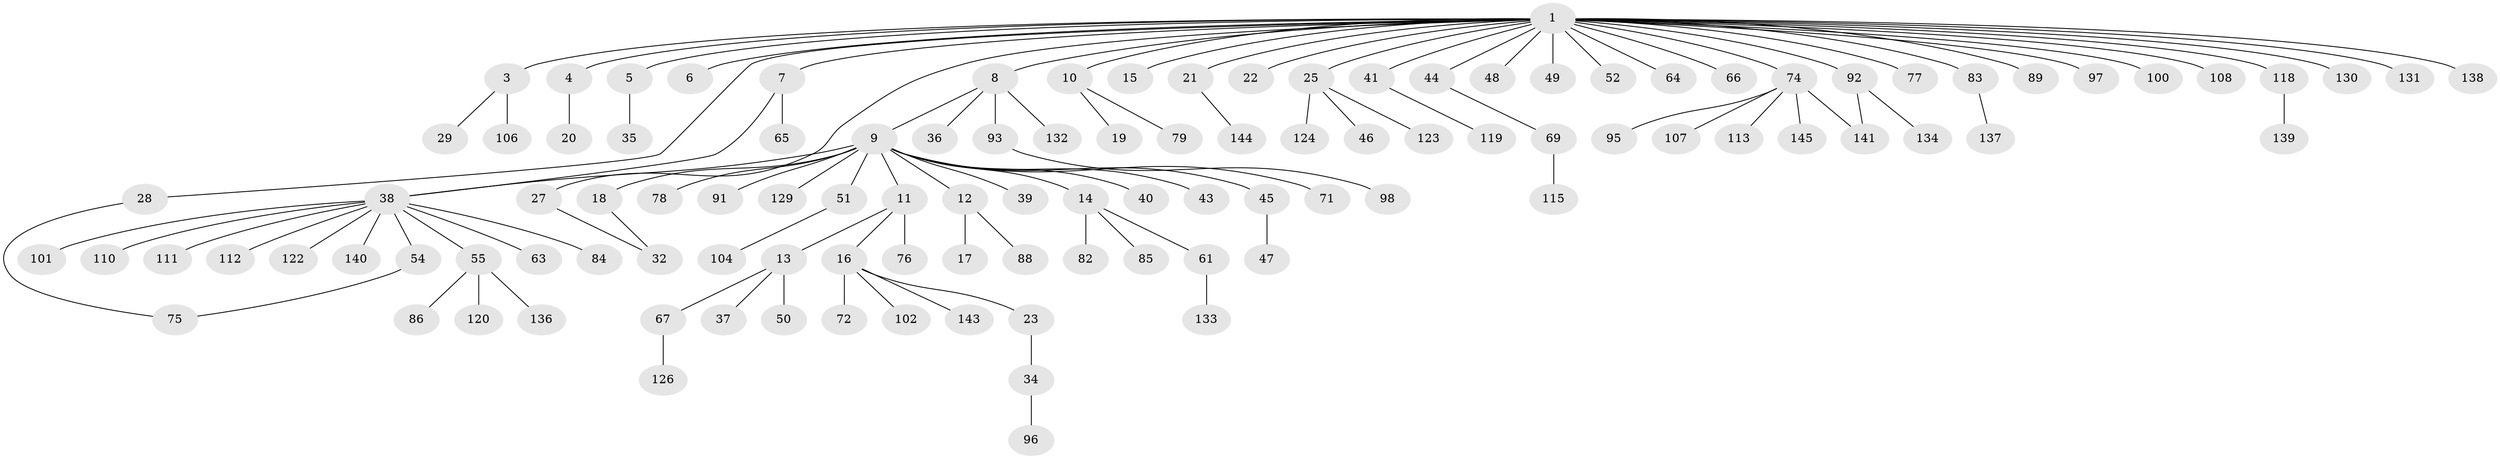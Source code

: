 // original degree distribution, {25: 0.006896551724137931, 10: 0.006896551724137931, 3: 0.0896551724137931, 1: 0.6068965517241379, 6: 0.006896551724137931, 15: 0.006896551724137931, 4: 0.020689655172413793, 5: 0.041379310344827586, 2: 0.20689655172413793, 13: 0.006896551724137931}
// Generated by graph-tools (version 1.1) at 2025/41/03/06/25 10:41:48]
// undirected, 110 vertices, 113 edges
graph export_dot {
graph [start="1"]
  node [color=gray90,style=filled];
  1 [super="+2"];
  3 [super="+105"];
  4 [super="+31"];
  5 [super="+57"];
  6;
  7;
  8 [super="+58"];
  9 [super="+26"];
  10 [super="+62"];
  11;
  12 [super="+33"];
  13 [super="+80"];
  14 [super="+30"];
  15 [super="+24"];
  16 [super="+59"];
  17;
  18;
  19;
  20 [super="+53"];
  21;
  22;
  23;
  25 [super="+68"];
  27;
  28;
  29 [super="+56"];
  32 [super="+142"];
  34 [super="+60"];
  35;
  36;
  37 [super="+42"];
  38 [super="+94"];
  39 [super="+125"];
  40 [super="+73"];
  41 [super="+81"];
  43;
  44;
  45 [super="+70"];
  46;
  47;
  48;
  49;
  50;
  51 [super="+87"];
  52;
  54;
  55 [super="+135"];
  61 [super="+128"];
  63;
  64;
  65 [super="+90"];
  66;
  67;
  69 [super="+114"];
  71;
  72;
  74 [super="+99"];
  75;
  76;
  77;
  78;
  79;
  82;
  83 [super="+121"];
  84;
  85;
  86;
  88;
  89;
  91;
  92 [super="+103"];
  93;
  95 [super="+127"];
  96 [super="+109"];
  97;
  98 [super="+117"];
  100 [super="+116"];
  101;
  102;
  104;
  106;
  107;
  108;
  110;
  111;
  112;
  113;
  115;
  118;
  119;
  120;
  122;
  123;
  124;
  126;
  129;
  130;
  131;
  132;
  133;
  134;
  136;
  137;
  138;
  139;
  140;
  141;
  143;
  144;
  145;
  1 -- 3;
  1 -- 4;
  1 -- 5;
  1 -- 8;
  1 -- 15;
  1 -- 21;
  1 -- 22;
  1 -- 25;
  1 -- 27;
  1 -- 41;
  1 -- 52;
  1 -- 66;
  1 -- 74;
  1 -- 77;
  1 -- 83;
  1 -- 89;
  1 -- 92 [weight=2];
  1 -- 97;
  1 -- 108;
  1 -- 118;
  1 -- 130;
  1 -- 131;
  1 -- 138;
  1 -- 64;
  1 -- 100;
  1 -- 6;
  1 -- 7;
  1 -- 10;
  1 -- 44;
  1 -- 48;
  1 -- 49;
  1 -- 28;
  3 -- 29;
  3 -- 106;
  4 -- 20;
  5 -- 35;
  7 -- 38;
  7 -- 65;
  8 -- 9;
  8 -- 36;
  8 -- 93;
  8 -- 132;
  9 -- 11;
  9 -- 12;
  9 -- 14;
  9 -- 18;
  9 -- 38;
  9 -- 39;
  9 -- 43;
  9 -- 45;
  9 -- 51;
  9 -- 71;
  9 -- 78;
  9 -- 91;
  9 -- 129;
  9 -- 40;
  10 -- 19;
  10 -- 79;
  11 -- 13;
  11 -- 16;
  11 -- 76;
  12 -- 17;
  12 -- 88;
  13 -- 37;
  13 -- 50;
  13 -- 67;
  14 -- 61;
  14 -- 82;
  14 -- 85;
  16 -- 23;
  16 -- 102;
  16 -- 143;
  16 -- 72;
  18 -- 32;
  21 -- 144;
  23 -- 34;
  25 -- 46;
  25 -- 123;
  25 -- 124;
  27 -- 32;
  28 -- 75;
  34 -- 96;
  38 -- 54;
  38 -- 55;
  38 -- 63;
  38 -- 84;
  38 -- 101;
  38 -- 110;
  38 -- 111;
  38 -- 112;
  38 -- 122;
  38 -- 140;
  41 -- 119;
  44 -- 69;
  45 -- 47;
  51 -- 104;
  54 -- 75;
  55 -- 86;
  55 -- 120;
  55 -- 136;
  61 -- 133;
  67 -- 126;
  69 -- 115;
  74 -- 95;
  74 -- 113;
  74 -- 145;
  74 -- 107;
  74 -- 141;
  83 -- 137;
  92 -- 134;
  92 -- 141;
  93 -- 98;
  118 -- 139;
}
